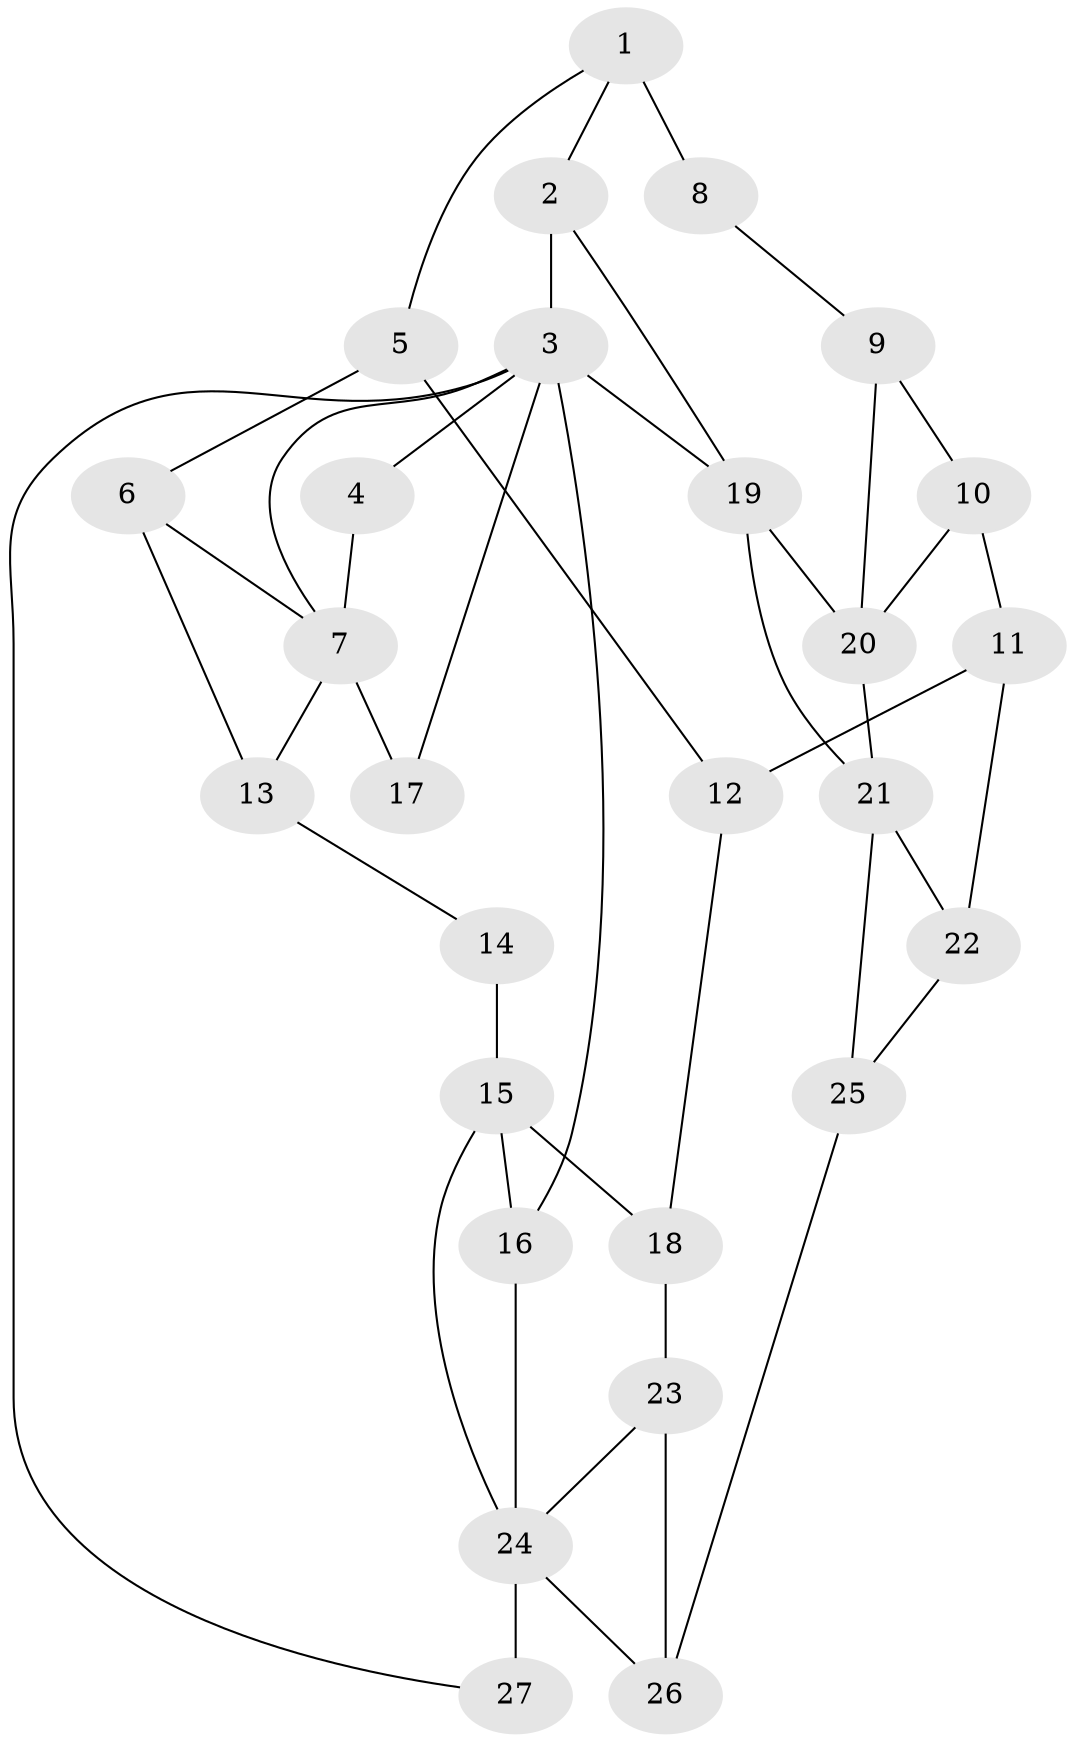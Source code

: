 // original degree distribution, {3: 0.05555555555555555, 6: 0.25925925925925924, 5: 0.42592592592592593, 4: 0.25925925925925924}
// Generated by graph-tools (version 1.1) at 2025/38/03/09/25 02:38:42]
// undirected, 27 vertices, 44 edges
graph export_dot {
graph [start="1"]
  node [color=gray90,style=filled];
  1;
  2;
  3;
  4;
  5;
  6;
  7;
  8;
  9;
  10;
  11;
  12;
  13;
  14;
  15;
  16;
  17;
  18;
  19;
  20;
  21;
  22;
  23;
  24;
  25;
  26;
  27;
  1 -- 2 [weight=1.0];
  1 -- 5 [weight=1.0];
  1 -- 8 [weight=2.0];
  2 -- 3 [weight=2.0];
  2 -- 19 [weight=1.0];
  3 -- 4 [weight=1.0];
  3 -- 7 [weight=1.0];
  3 -- 16 [weight=1.0];
  3 -- 17 [weight=1.0];
  3 -- 19 [weight=1.0];
  3 -- 27 [weight=1.0];
  4 -- 7 [weight=1.0];
  5 -- 6 [weight=1.0];
  5 -- 12 [weight=1.0];
  6 -- 7 [weight=1.0];
  6 -- 13 [weight=1.0];
  7 -- 13 [weight=1.0];
  7 -- 17 [weight=2.0];
  8 -- 9 [weight=1.0];
  9 -- 10 [weight=2.0];
  9 -- 20 [weight=1.0];
  10 -- 11 [weight=1.0];
  10 -- 20 [weight=1.0];
  11 -- 12 [weight=1.0];
  11 -- 22 [weight=1.0];
  12 -- 18 [weight=1.0];
  13 -- 14 [weight=1.0];
  14 -- 15 [weight=2.0];
  15 -- 16 [weight=2.0];
  15 -- 18 [weight=1.0];
  15 -- 24 [weight=1.0];
  16 -- 24 [weight=1.0];
  18 -- 23 [weight=1.0];
  19 -- 20 [weight=2.0];
  19 -- 21 [weight=2.0];
  20 -- 21 [weight=1.0];
  21 -- 22 [weight=1.0];
  21 -- 25 [weight=1.0];
  22 -- 25 [weight=1.0];
  23 -- 24 [weight=1.0];
  23 -- 26 [weight=1.0];
  24 -- 26 [weight=1.0];
  24 -- 27 [weight=2.0];
  25 -- 26 [weight=1.0];
}
